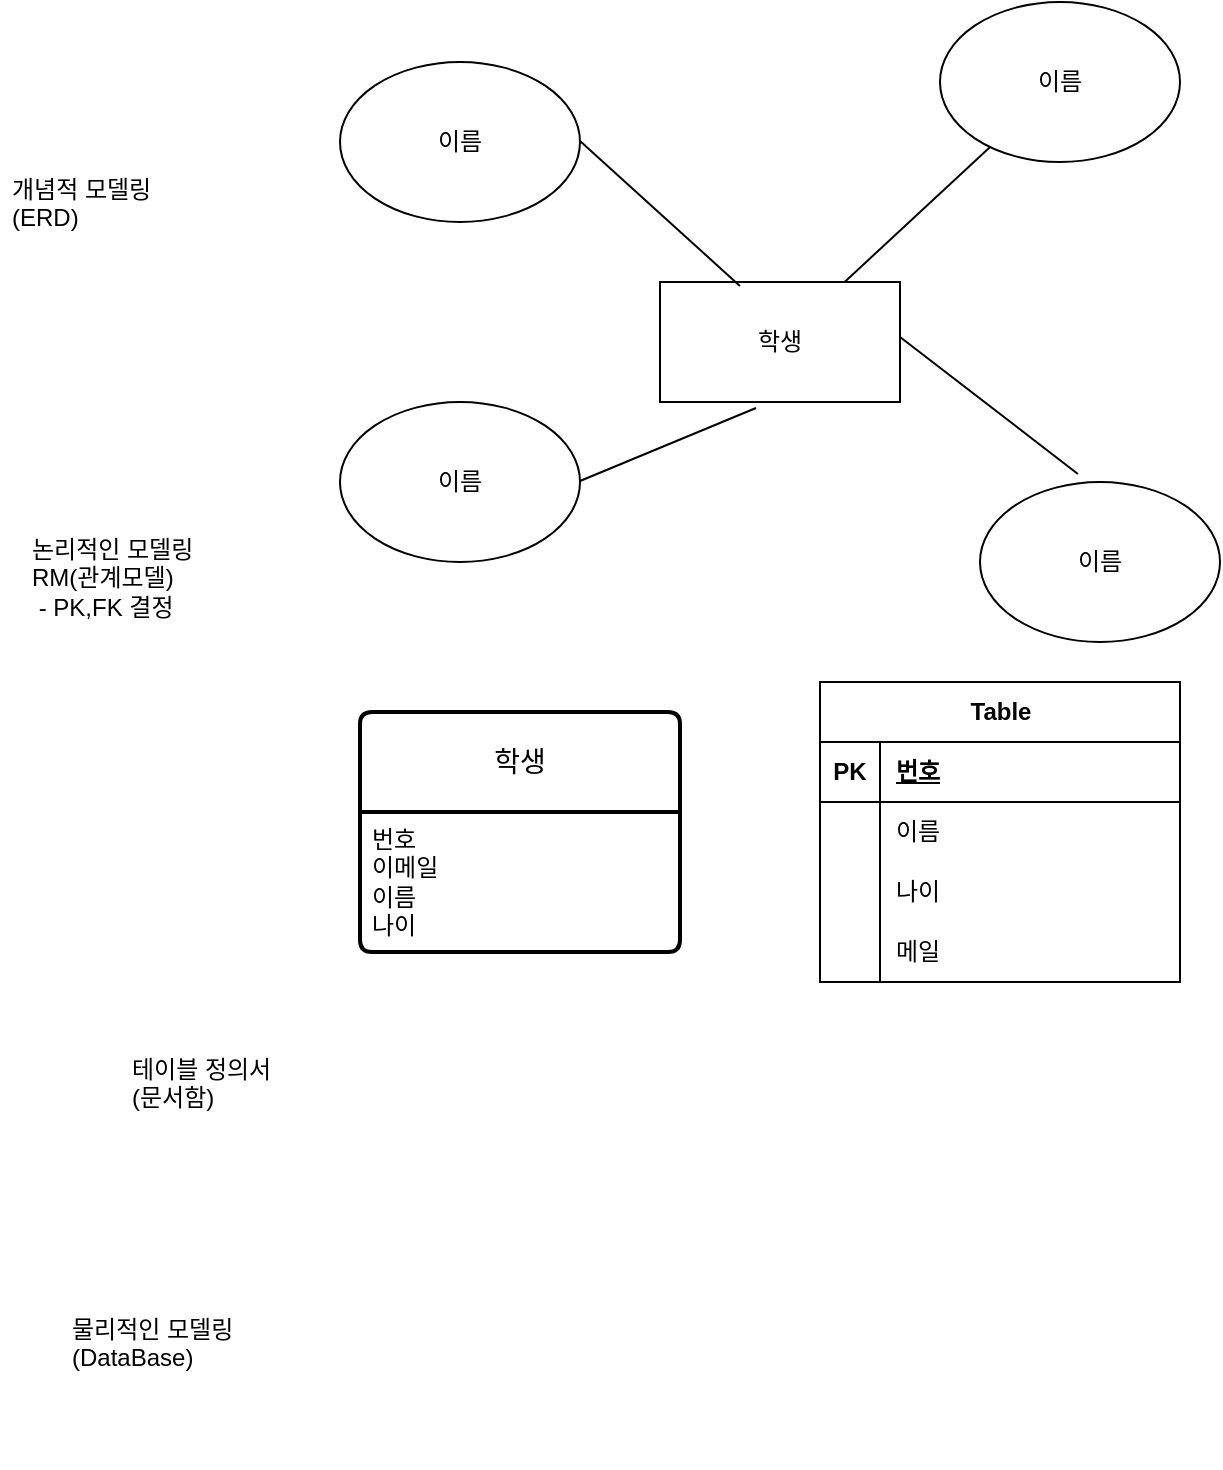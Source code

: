 <mxfile version="22.1.15" type="github">
  <diagram name="페이지-1" id="gGaeNRyXtYs-ISYpWdvf">
    <mxGraphModel dx="1434" dy="780" grid="1" gridSize="10" guides="1" tooltips="1" connect="1" arrows="1" fold="1" page="1" pageScale="1" pageWidth="827" pageHeight="1169" math="0" shadow="0">
      <root>
        <mxCell id="0" />
        <mxCell id="1" parent="0" />
        <mxCell id="BnMRzAhK-M5QB-QBVeib-16" value="학생" style="rounded=0;whiteSpace=wrap;html=1;" vertex="1" parent="1">
          <mxGeometry x="350" y="370" width="120" height="60" as="geometry" />
        </mxCell>
        <mxCell id="BnMRzAhK-M5QB-QBVeib-17" value="이름" style="ellipse;whiteSpace=wrap;html=1;" vertex="1" parent="1">
          <mxGeometry x="190" y="260" width="120" height="80" as="geometry" />
        </mxCell>
        <mxCell id="BnMRzAhK-M5QB-QBVeib-18" value="" style="endArrow=none;html=1;rounded=0;entryX=0.333;entryY=0.033;entryDx=0;entryDy=0;entryPerimeter=0;" edge="1" parent="1" target="BnMRzAhK-M5QB-QBVeib-16">
          <mxGeometry relative="1" as="geometry">
            <mxPoint x="310" y="299.5" as="sourcePoint" />
            <mxPoint x="470" y="299.5" as="targetPoint" />
          </mxGeometry>
        </mxCell>
        <mxCell id="BnMRzAhK-M5QB-QBVeib-22" value="" style="endArrow=none;html=1;rounded=0;entryX=0.4;entryY=1.05;entryDx=0;entryDy=0;entryPerimeter=0;" edge="1" parent="1" target="BnMRzAhK-M5QB-QBVeib-16">
          <mxGeometry relative="1" as="geometry">
            <mxPoint x="310" y="469.5" as="sourcePoint" />
            <mxPoint x="390" y="542" as="targetPoint" />
          </mxGeometry>
        </mxCell>
        <mxCell id="BnMRzAhK-M5QB-QBVeib-23" value="이름" style="ellipse;whiteSpace=wrap;html=1;" vertex="1" parent="1">
          <mxGeometry x="190" y="430" width="120" height="80" as="geometry" />
        </mxCell>
        <mxCell id="BnMRzAhK-M5QB-QBVeib-24" value="이름" style="ellipse;whiteSpace=wrap;html=1;" vertex="1" parent="1">
          <mxGeometry x="490" y="230" width="120" height="80" as="geometry" />
        </mxCell>
        <mxCell id="BnMRzAhK-M5QB-QBVeib-25" value="" style="endArrow=none;html=1;rounded=0;" edge="1" parent="1" source="BnMRzAhK-M5QB-QBVeib-24" target="BnMRzAhK-M5QB-QBVeib-16">
          <mxGeometry relative="1" as="geometry">
            <mxPoint x="450" y="297.5" as="sourcePoint" />
            <mxPoint x="530" y="370" as="targetPoint" />
          </mxGeometry>
        </mxCell>
        <mxCell id="BnMRzAhK-M5QB-QBVeib-26" value="이름" style="ellipse;whiteSpace=wrap;html=1;" vertex="1" parent="1">
          <mxGeometry x="510" y="470" width="120" height="80" as="geometry" />
        </mxCell>
        <mxCell id="BnMRzAhK-M5QB-QBVeib-27" value="" style="endArrow=none;html=1;rounded=0;entryX=0.408;entryY=-0.05;entryDx=0;entryDy=0;entryPerimeter=0;" edge="1" parent="1" target="BnMRzAhK-M5QB-QBVeib-26">
          <mxGeometry relative="1" as="geometry">
            <mxPoint x="470" y="397.5" as="sourcePoint" />
            <mxPoint x="550" y="470" as="targetPoint" />
          </mxGeometry>
        </mxCell>
        <mxCell id="BnMRzAhK-M5QB-QBVeib-29" value="Table" style="shape=table;startSize=30;container=1;collapsible=1;childLayout=tableLayout;fixedRows=1;rowLines=0;fontStyle=1;align=center;resizeLast=1;html=1;" vertex="1" parent="1">
          <mxGeometry x="430" y="570" width="180" height="150" as="geometry" />
        </mxCell>
        <mxCell id="BnMRzAhK-M5QB-QBVeib-30" value="" style="shape=tableRow;horizontal=0;startSize=0;swimlaneHead=0;swimlaneBody=0;fillColor=none;collapsible=0;dropTarget=0;points=[[0,0.5],[1,0.5]];portConstraint=eastwest;top=0;left=0;right=0;bottom=1;" vertex="1" parent="BnMRzAhK-M5QB-QBVeib-29">
          <mxGeometry y="30" width="180" height="30" as="geometry" />
        </mxCell>
        <mxCell id="BnMRzAhK-M5QB-QBVeib-31" value="PK" style="shape=partialRectangle;connectable=0;fillColor=none;top=0;left=0;bottom=0;right=0;fontStyle=1;overflow=hidden;whiteSpace=wrap;html=1;" vertex="1" parent="BnMRzAhK-M5QB-QBVeib-30">
          <mxGeometry width="30" height="30" as="geometry">
            <mxRectangle width="30" height="30" as="alternateBounds" />
          </mxGeometry>
        </mxCell>
        <mxCell id="BnMRzAhK-M5QB-QBVeib-32" value="번호" style="shape=partialRectangle;connectable=0;fillColor=none;top=0;left=0;bottom=0;right=0;align=left;spacingLeft=6;fontStyle=5;overflow=hidden;whiteSpace=wrap;html=1;" vertex="1" parent="BnMRzAhK-M5QB-QBVeib-30">
          <mxGeometry x="30" width="150" height="30" as="geometry">
            <mxRectangle width="150" height="30" as="alternateBounds" />
          </mxGeometry>
        </mxCell>
        <mxCell id="BnMRzAhK-M5QB-QBVeib-33" value="" style="shape=tableRow;horizontal=0;startSize=0;swimlaneHead=0;swimlaneBody=0;fillColor=none;collapsible=0;dropTarget=0;points=[[0,0.5],[1,0.5]];portConstraint=eastwest;top=0;left=0;right=0;bottom=0;" vertex="1" parent="BnMRzAhK-M5QB-QBVeib-29">
          <mxGeometry y="60" width="180" height="30" as="geometry" />
        </mxCell>
        <mxCell id="BnMRzAhK-M5QB-QBVeib-34" value="" style="shape=partialRectangle;connectable=0;fillColor=none;top=0;left=0;bottom=0;right=0;editable=1;overflow=hidden;whiteSpace=wrap;html=1;" vertex="1" parent="BnMRzAhK-M5QB-QBVeib-33">
          <mxGeometry width="30" height="30" as="geometry">
            <mxRectangle width="30" height="30" as="alternateBounds" />
          </mxGeometry>
        </mxCell>
        <mxCell id="BnMRzAhK-M5QB-QBVeib-35" value="이름" style="shape=partialRectangle;connectable=0;fillColor=none;top=0;left=0;bottom=0;right=0;align=left;spacingLeft=6;overflow=hidden;whiteSpace=wrap;html=1;" vertex="1" parent="BnMRzAhK-M5QB-QBVeib-33">
          <mxGeometry x="30" width="150" height="30" as="geometry">
            <mxRectangle width="150" height="30" as="alternateBounds" />
          </mxGeometry>
        </mxCell>
        <mxCell id="BnMRzAhK-M5QB-QBVeib-36" value="" style="shape=tableRow;horizontal=0;startSize=0;swimlaneHead=0;swimlaneBody=0;fillColor=none;collapsible=0;dropTarget=0;points=[[0,0.5],[1,0.5]];portConstraint=eastwest;top=0;left=0;right=0;bottom=0;" vertex="1" parent="BnMRzAhK-M5QB-QBVeib-29">
          <mxGeometry y="90" width="180" height="30" as="geometry" />
        </mxCell>
        <mxCell id="BnMRzAhK-M5QB-QBVeib-37" value="" style="shape=partialRectangle;connectable=0;fillColor=none;top=0;left=0;bottom=0;right=0;editable=1;overflow=hidden;whiteSpace=wrap;html=1;" vertex="1" parent="BnMRzAhK-M5QB-QBVeib-36">
          <mxGeometry width="30" height="30" as="geometry">
            <mxRectangle width="30" height="30" as="alternateBounds" />
          </mxGeometry>
        </mxCell>
        <mxCell id="BnMRzAhK-M5QB-QBVeib-38" value="나이" style="shape=partialRectangle;connectable=0;fillColor=none;top=0;left=0;bottom=0;right=0;align=left;spacingLeft=6;overflow=hidden;whiteSpace=wrap;html=1;" vertex="1" parent="BnMRzAhK-M5QB-QBVeib-36">
          <mxGeometry x="30" width="150" height="30" as="geometry">
            <mxRectangle width="150" height="30" as="alternateBounds" />
          </mxGeometry>
        </mxCell>
        <mxCell id="BnMRzAhK-M5QB-QBVeib-39" value="" style="shape=tableRow;horizontal=0;startSize=0;swimlaneHead=0;swimlaneBody=0;fillColor=none;collapsible=0;dropTarget=0;points=[[0,0.5],[1,0.5]];portConstraint=eastwest;top=0;left=0;right=0;bottom=0;" vertex="1" parent="BnMRzAhK-M5QB-QBVeib-29">
          <mxGeometry y="120" width="180" height="30" as="geometry" />
        </mxCell>
        <mxCell id="BnMRzAhK-M5QB-QBVeib-40" value="" style="shape=partialRectangle;connectable=0;fillColor=none;top=0;left=0;bottom=0;right=0;editable=1;overflow=hidden;whiteSpace=wrap;html=1;" vertex="1" parent="BnMRzAhK-M5QB-QBVeib-39">
          <mxGeometry width="30" height="30" as="geometry">
            <mxRectangle width="30" height="30" as="alternateBounds" />
          </mxGeometry>
        </mxCell>
        <mxCell id="BnMRzAhK-M5QB-QBVeib-41" value="메일" style="shape=partialRectangle;connectable=0;fillColor=none;top=0;left=0;bottom=0;right=0;align=left;spacingLeft=6;overflow=hidden;whiteSpace=wrap;html=1;" vertex="1" parent="BnMRzAhK-M5QB-QBVeib-39">
          <mxGeometry x="30" width="150" height="30" as="geometry">
            <mxRectangle width="150" height="30" as="alternateBounds" />
          </mxGeometry>
        </mxCell>
        <mxCell id="BnMRzAhK-M5QB-QBVeib-50" value="학생" style="swimlane;childLayout=stackLayout;horizontal=1;startSize=50;horizontalStack=0;rounded=1;fontSize=14;fontStyle=0;strokeWidth=2;resizeParent=0;resizeLast=1;shadow=0;dashed=0;align=center;arcSize=4;whiteSpace=wrap;html=1;" vertex="1" parent="1">
          <mxGeometry x="200" y="585" width="160" height="120" as="geometry" />
        </mxCell>
        <mxCell id="BnMRzAhK-M5QB-QBVeib-51" value="번호&lt;br&gt;이메일&lt;br&gt;이름&lt;br&gt;나이&lt;br&gt;" style="align=left;strokeColor=none;fillColor=none;spacingLeft=4;fontSize=12;verticalAlign=top;resizable=0;rotatable=0;part=1;html=1;" vertex="1" parent="BnMRzAhK-M5QB-QBVeib-50">
          <mxGeometry y="50" width="160" height="70" as="geometry" />
        </mxCell>
        <mxCell id="BnMRzAhK-M5QB-QBVeib-52" value="테이블 정의서&lt;br&gt;(문서함)" style="text;strokeColor=none;fillColor=none;spacingLeft=4;spacingRight=4;overflow=hidden;rotatable=0;points=[[0,0.5],[1,0.5]];portConstraint=eastwest;fontSize=12;whiteSpace=wrap;html=1;" vertex="1" parent="1">
          <mxGeometry x="80" y="750" width="190" height="80" as="geometry" />
        </mxCell>
        <mxCell id="BnMRzAhK-M5QB-QBVeib-53" value="논리적인 모델링&lt;br&gt;RM(관계모델)&lt;br&gt;&amp;nbsp;- PK,FK 결정" style="text;strokeColor=none;fillColor=none;spacingLeft=4;spacingRight=4;overflow=hidden;rotatable=0;points=[[0,0.5],[1,0.5]];portConstraint=eastwest;fontSize=12;whiteSpace=wrap;html=1;" vertex="1" parent="1">
          <mxGeometry x="30" y="490" width="190" height="80" as="geometry" />
        </mxCell>
        <mxCell id="BnMRzAhK-M5QB-QBVeib-54" value="개념적 모델링&lt;br&gt;(ERD)" style="text;strokeColor=none;fillColor=none;spacingLeft=4;spacingRight=4;overflow=hidden;rotatable=0;points=[[0,0.5],[1,0.5]];portConstraint=eastwest;fontSize=12;whiteSpace=wrap;html=1;" vertex="1" parent="1">
          <mxGeometry x="20" y="310" width="190" height="80" as="geometry" />
        </mxCell>
        <mxCell id="BnMRzAhK-M5QB-QBVeib-55" value="물리적인 모델링&lt;br&gt;(DataBase)" style="text;strokeColor=none;fillColor=none;spacingLeft=4;spacingRight=4;overflow=hidden;rotatable=0;points=[[0,0.5],[1,0.5]];portConstraint=eastwest;fontSize=12;whiteSpace=wrap;html=1;" vertex="1" parent="1">
          <mxGeometry x="50" y="880" width="190" height="80" as="geometry" />
        </mxCell>
      </root>
    </mxGraphModel>
  </diagram>
</mxfile>
